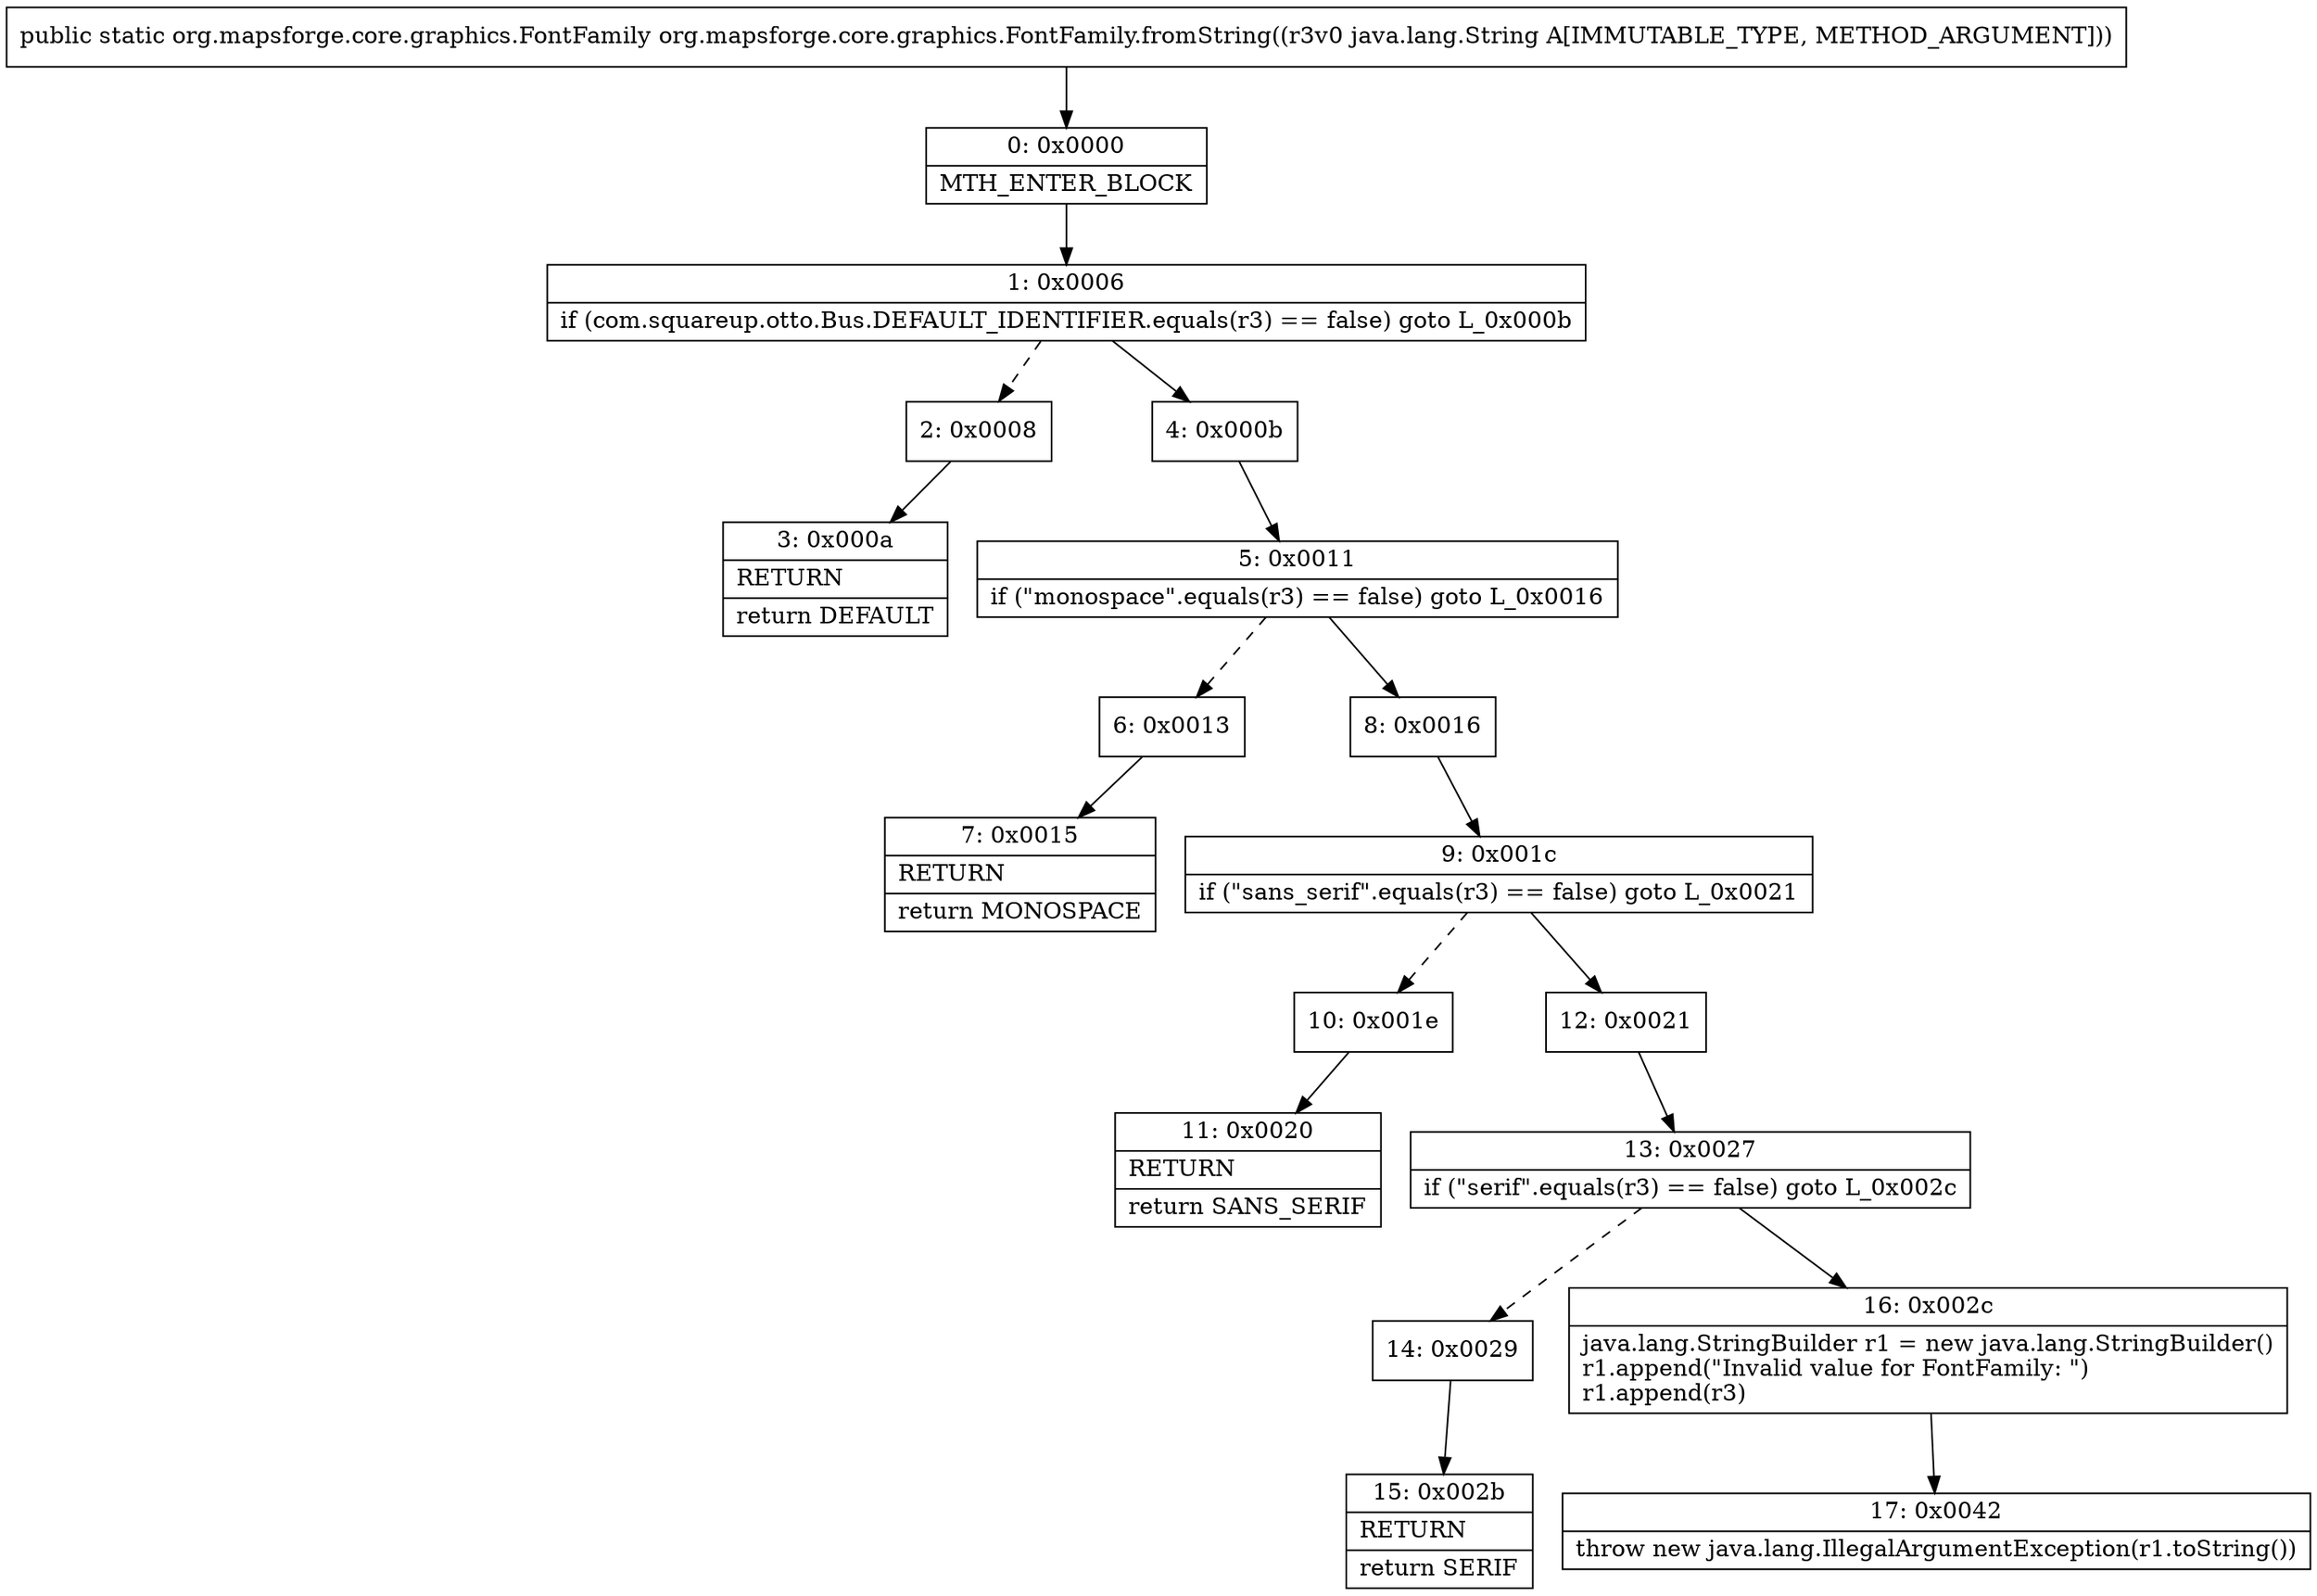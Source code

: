 digraph "CFG fororg.mapsforge.core.graphics.FontFamily.fromString(Ljava\/lang\/String;)Lorg\/mapsforge\/core\/graphics\/FontFamily;" {
Node_0 [shape=record,label="{0\:\ 0x0000|MTH_ENTER_BLOCK\l}"];
Node_1 [shape=record,label="{1\:\ 0x0006|if (com.squareup.otto.Bus.DEFAULT_IDENTIFIER.equals(r3) == false) goto L_0x000b\l}"];
Node_2 [shape=record,label="{2\:\ 0x0008}"];
Node_3 [shape=record,label="{3\:\ 0x000a|RETURN\l|return DEFAULT\l}"];
Node_4 [shape=record,label="{4\:\ 0x000b}"];
Node_5 [shape=record,label="{5\:\ 0x0011|if (\"monospace\".equals(r3) == false) goto L_0x0016\l}"];
Node_6 [shape=record,label="{6\:\ 0x0013}"];
Node_7 [shape=record,label="{7\:\ 0x0015|RETURN\l|return MONOSPACE\l}"];
Node_8 [shape=record,label="{8\:\ 0x0016}"];
Node_9 [shape=record,label="{9\:\ 0x001c|if (\"sans_serif\".equals(r3) == false) goto L_0x0021\l}"];
Node_10 [shape=record,label="{10\:\ 0x001e}"];
Node_11 [shape=record,label="{11\:\ 0x0020|RETURN\l|return SANS_SERIF\l}"];
Node_12 [shape=record,label="{12\:\ 0x0021}"];
Node_13 [shape=record,label="{13\:\ 0x0027|if (\"serif\".equals(r3) == false) goto L_0x002c\l}"];
Node_14 [shape=record,label="{14\:\ 0x0029}"];
Node_15 [shape=record,label="{15\:\ 0x002b|RETURN\l|return SERIF\l}"];
Node_16 [shape=record,label="{16\:\ 0x002c|java.lang.StringBuilder r1 = new java.lang.StringBuilder()\lr1.append(\"Invalid value for FontFamily: \")\lr1.append(r3)\l}"];
Node_17 [shape=record,label="{17\:\ 0x0042|throw new java.lang.IllegalArgumentException(r1.toString())\l}"];
MethodNode[shape=record,label="{public static org.mapsforge.core.graphics.FontFamily org.mapsforge.core.graphics.FontFamily.fromString((r3v0 java.lang.String A[IMMUTABLE_TYPE, METHOD_ARGUMENT])) }"];
MethodNode -> Node_0;
Node_0 -> Node_1;
Node_1 -> Node_2[style=dashed];
Node_1 -> Node_4;
Node_2 -> Node_3;
Node_4 -> Node_5;
Node_5 -> Node_6[style=dashed];
Node_5 -> Node_8;
Node_6 -> Node_7;
Node_8 -> Node_9;
Node_9 -> Node_10[style=dashed];
Node_9 -> Node_12;
Node_10 -> Node_11;
Node_12 -> Node_13;
Node_13 -> Node_14[style=dashed];
Node_13 -> Node_16;
Node_14 -> Node_15;
Node_16 -> Node_17;
}

